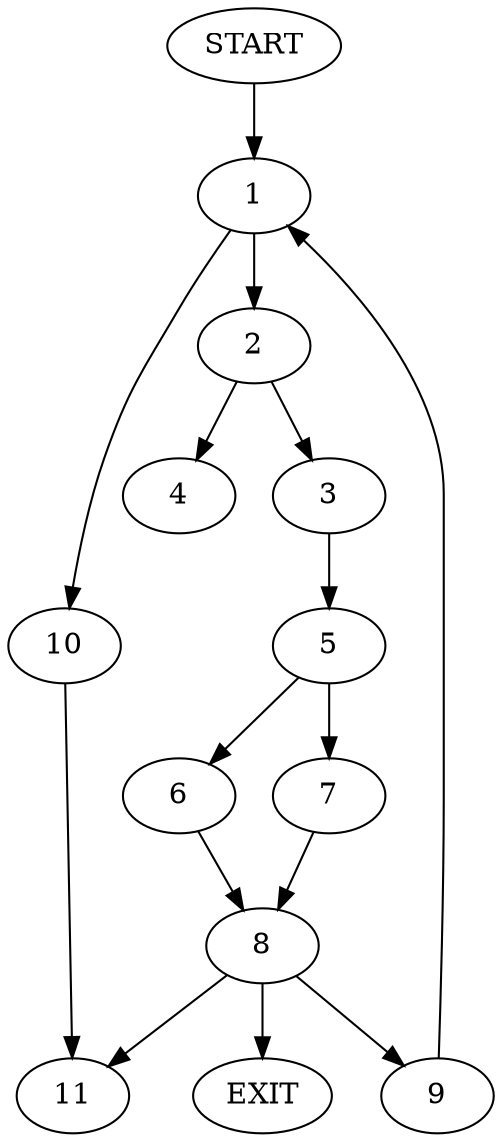 digraph { 
0 [label="START"];
1;
2;
3;
4;
5;
6;
7;
8;
9;
10;
11;
12[label="EXIT"];
0 -> 1;
1 -> 2;
1 -> 10;
2 -> 3;
2 -> 4;
3 -> 5;
5 -> 6;
5 -> 7;
6 -> 8;
7 -> 8;
8 -> 12;
8 -> 9;
8:s2 -> 11;
9 -> 1;
10 -> 11;
}